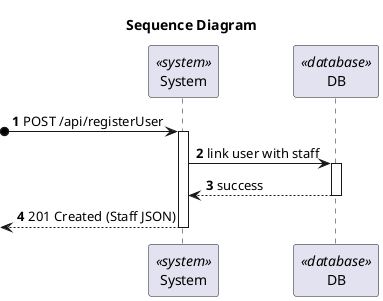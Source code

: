 @startuml process-view

autonumber
title Sequence Diagram

participant SYS as "System" <<system>>
participant DB as "DB" <<database>>


?o-> SYS : POST /api/registerUser
activate SYS

SYS->DB : link user with staff
activate DB
DB-->SYS:success
deactivate DB 
<-- SYS : 201 Created (Staff JSON)
deactivate SYS

@enduml
